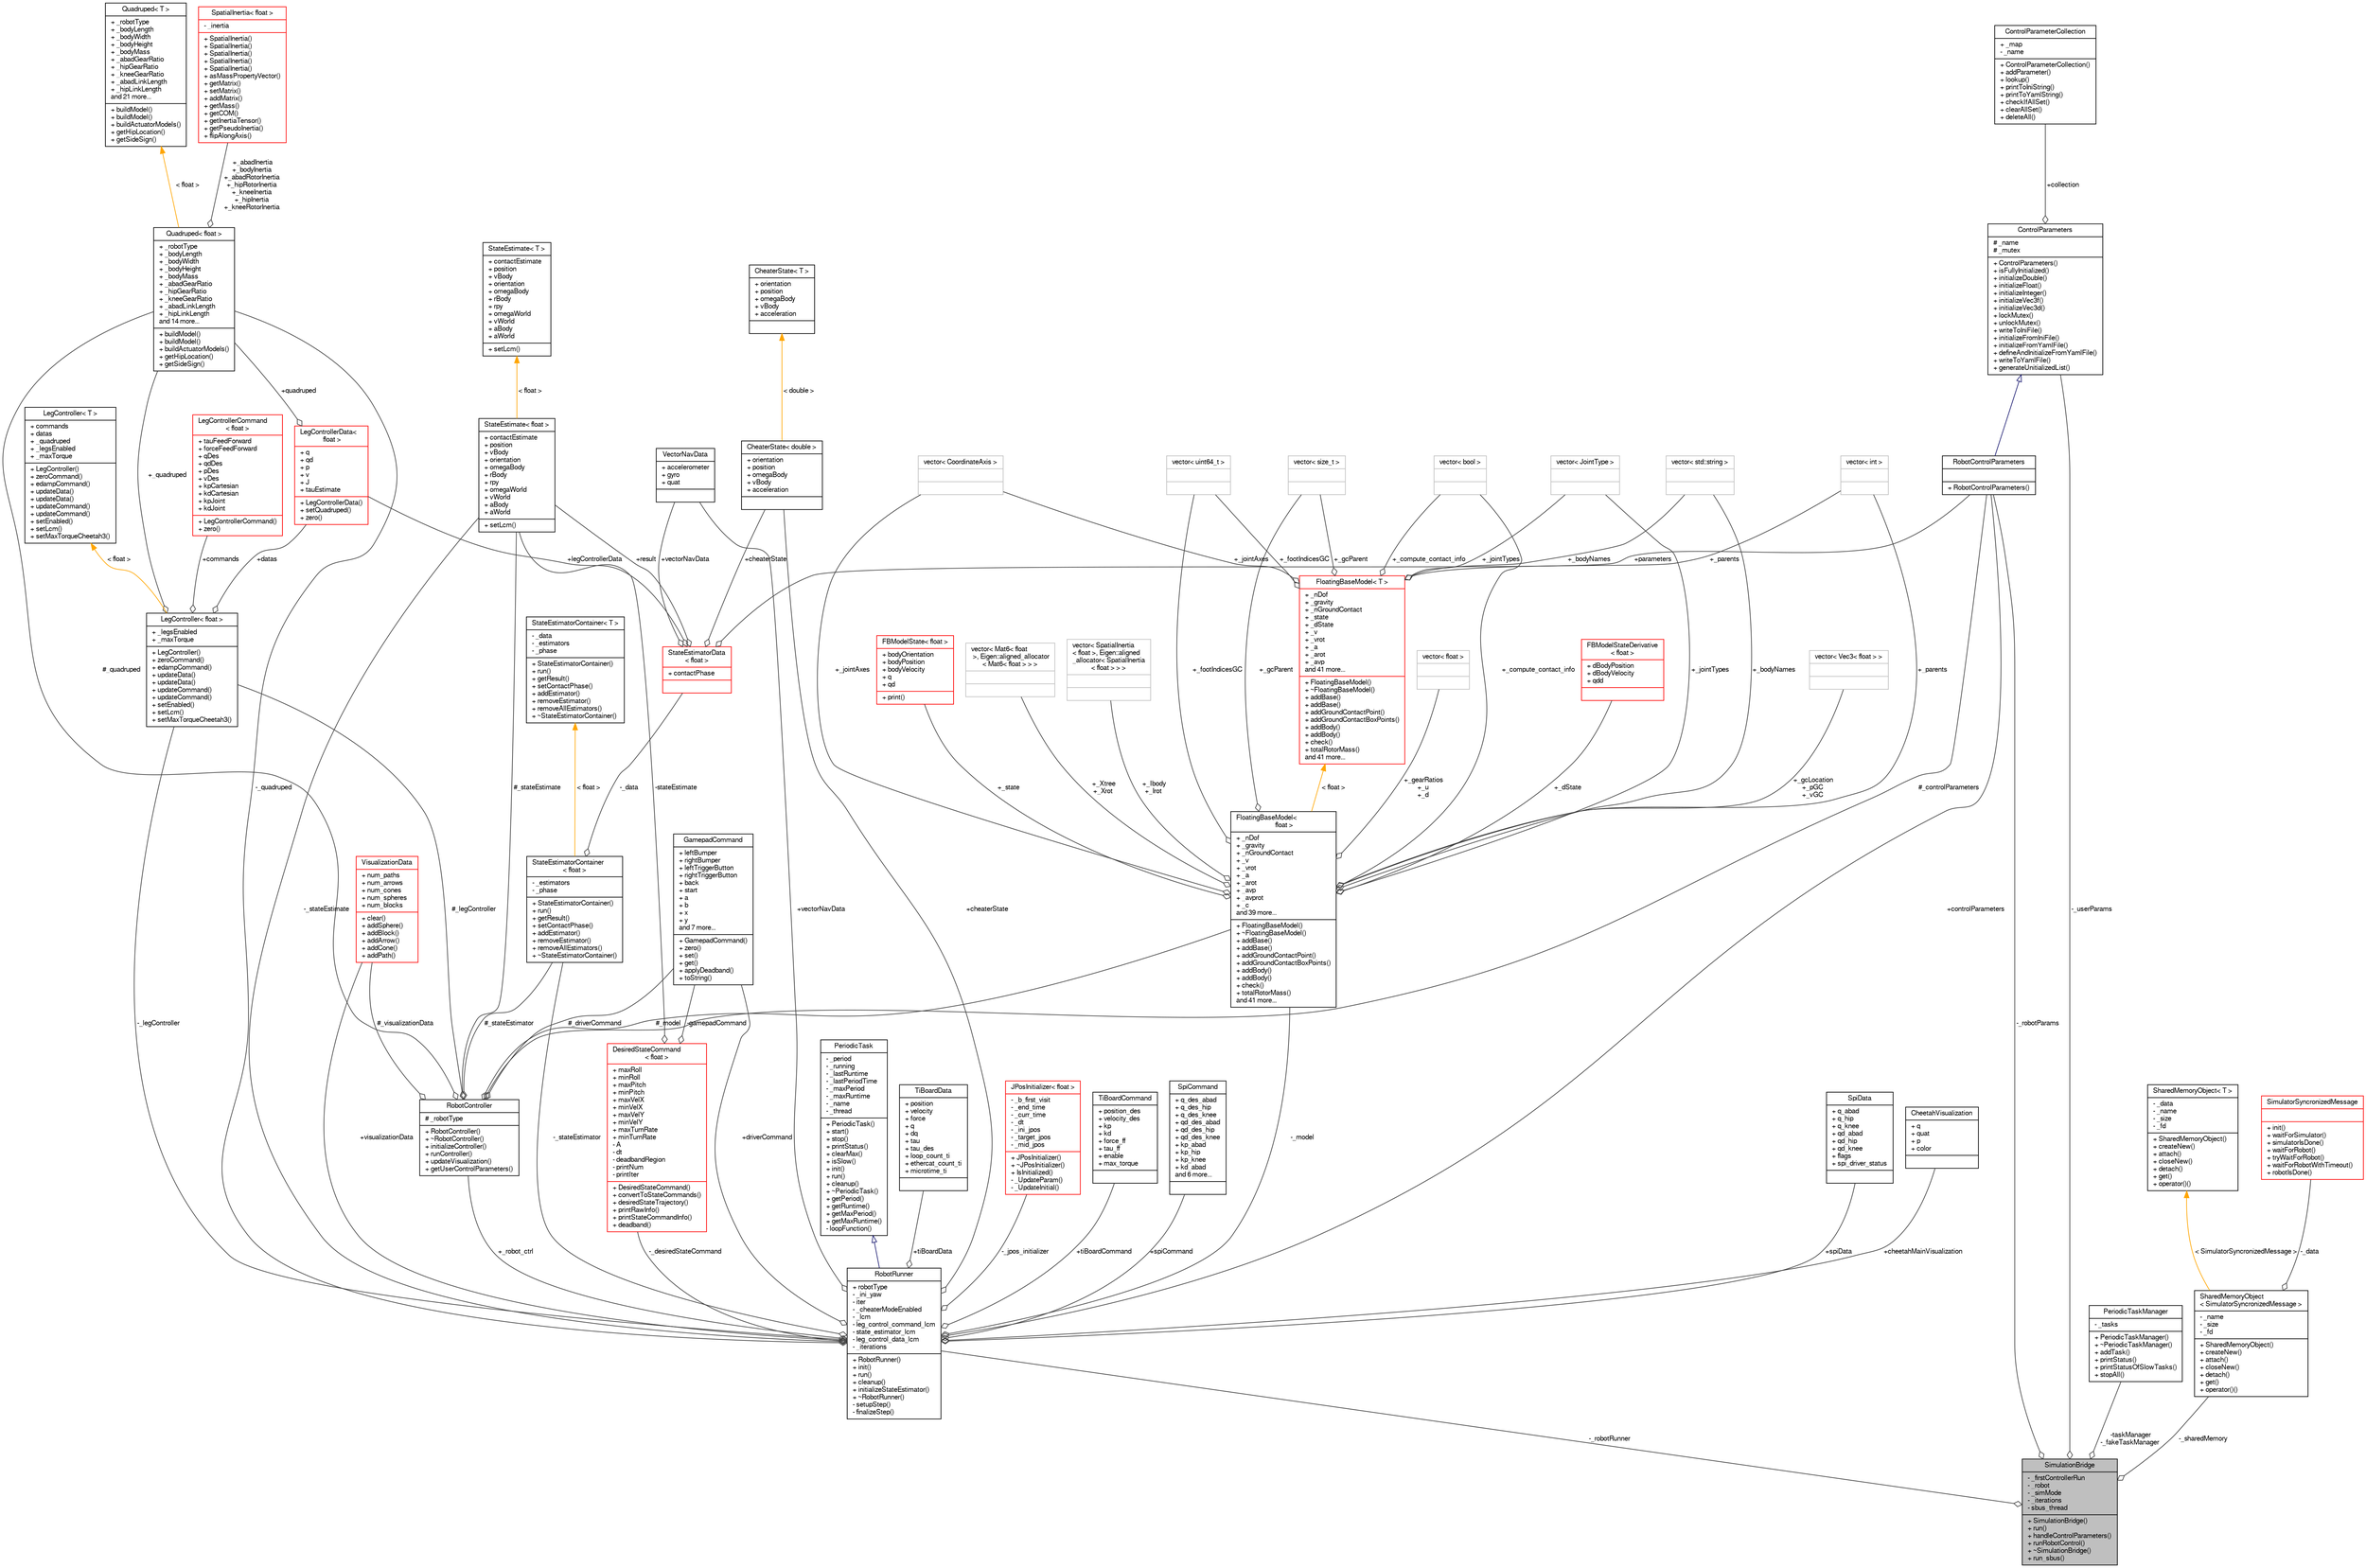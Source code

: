 digraph "SimulationBridge"
{
  edge [fontname="FreeSans",fontsize="10",labelfontname="FreeSans",labelfontsize="10"];
  node [fontname="FreeSans",fontsize="10",shape=record];
  Node1 [label="{SimulationBridge\n|- _firstControllerRun\l- _robot\l- _simMode\l- _iterations\l- sbus_thread\l|+ SimulationBridge()\l+ run()\l+ handleControlParameters()\l+ runRobotControl()\l+ ~SimulationBridge()\l+ run_sbus()\l}",height=0.2,width=0.4,color="black", fillcolor="grey75", style="filled", fontcolor="black"];
  Node2 -> Node1 [color="grey25",fontsize="10",style="solid",label=" -_robotRunner" ,arrowhead="odiamond",fontname="FreeSans"];
  Node2 [label="{RobotRunner\n|+ robotType\l- _ini_yaw\l- iter\l- _cheaterModeEnabled\l- _lcm\l- leg_control_command_lcm\l- state_estimator_lcm\l- leg_control_data_lcm\l- _iterations\l|+ RobotRunner()\l+ init()\l+ run()\l+ cleanup()\l+ initializeStateEstimator()\l+ ~RobotRunner()\l- setupStep()\l- finalizeStep()\l}",height=0.2,width=0.4,color="black", fillcolor="white", style="filled",URL="$d9/d42/class_robot_runner.html"];
  Node3 -> Node2 [dir="back",color="midnightblue",fontsize="10",style="solid",arrowtail="onormal",fontname="FreeSans"];
  Node3 [label="{PeriodicTask\n|- _period\l- _running\l- _lastRuntime\l- _lastPeriodTime\l- _maxPeriod\l- _maxRuntime\l- _name\l- _thread\l|+ PeriodicTask()\l+ start()\l+ stop()\l+ printStatus()\l+ clearMax()\l+ isSlow()\l+ init()\l+ run()\l+ cleanup()\l+ ~PeriodicTask()\l+ getPeriod()\l+ getRuntime()\l+ getMaxPeriod()\l+ getMaxRuntime()\l- loopFunction()\l}",height=0.2,width=0.4,color="black", fillcolor="white", style="filled",URL="$de/d2f/class_periodic_task.html"];
  Node4 -> Node2 [color="grey25",fontsize="10",style="solid",label=" -_stateEstimate" ,arrowhead="odiamond",fontname="FreeSans"];
  Node4 [label="{StateEstimate\< float \>\n|+ contactEstimate\l+ position\l+ vBody\l+ orientation\l+ omegaBody\l+ rBody\l+ rpy\l+ omegaWorld\l+ vWorld\l+ aBody\l+ aWorld\l|+ setLcm()\l}",height=0.2,width=0.4,color="black", fillcolor="white", style="filled",URL="$dd/df3/struct_state_estimate.html"];
  Node5 -> Node4 [dir="back",color="orange",fontsize="10",style="solid",label=" \< float \>" ,fontname="FreeSans"];
  Node5 [label="{StateEstimate\< T \>\n|+ contactEstimate\l+ position\l+ vBody\l+ orientation\l+ omegaBody\l+ rBody\l+ rpy\l+ omegaWorld\l+ vWorld\l+ aBody\l+ aWorld\l|+ setLcm()\l}",height=0.2,width=0.4,color="black", fillcolor="white", style="filled",URL="$dd/df3/struct_state_estimate.html"];
  Node6 -> Node2 [color="grey25",fontsize="10",style="solid",label=" +spiData" ,arrowhead="odiamond",fontname="FreeSans"];
  Node6 [label="{SpiData\n|+ q_abad\l+ q_hip\l+ q_knee\l+ qd_abad\l+ qd_hip\l+ qd_knee\l+ flags\l+ spi_driver_status\l|}",height=0.2,width=0.4,color="black", fillcolor="white", style="filled",URL="$d5/d09/struct_spi_data.html"];
  Node7 -> Node2 [color="grey25",fontsize="10",style="solid",label=" +cheetahMainVisualization" ,arrowhead="odiamond",fontname="FreeSans"];
  Node7 [label="{CheetahVisualization\n|+ q\l+ quat\l+ p\l+ color\l|}",height=0.2,width=0.4,color="black", fillcolor="white", style="filled",URL="$d0/d6d/struct_cheetah_visualization.html"];
  Node8 -> Node2 [color="grey25",fontsize="10",style="solid",label=" -_model" ,arrowhead="odiamond",fontname="FreeSans"];
  Node8 [label="{FloatingBaseModel\<\l float \>\n|+ _nDof\l+ _gravity\l+ _nGroundContact\l+ _v\l+ _vrot\l+ _a\l+ _arot\l+ _avp\l+ _avprot\l+ _c\land 39 more...\l|+ FloatingBaseModel()\l+ ~FloatingBaseModel()\l+ addBase()\l+ addBase()\l+ addGroundContactPoint()\l+ addGroundContactBoxPoints()\l+ addBody()\l+ addBody()\l+ check()\l+ totalRotorMass()\land 41 more...\l}",height=0.2,width=0.4,color="black", fillcolor="white", style="filled",URL="$d6/db1/class_floating_base_model.html"];
  Node9 -> Node8 [color="grey25",fontsize="10",style="solid",label=" +_state" ,arrowhead="odiamond",fontname="FreeSans"];
  Node9 [label="{FBModelState\< float \>\n|+ bodyOrientation\l+ bodyPosition\l+ bodyVelocity\l+ q\l+ qd\l|+ print()\l}",height=0.2,width=0.4,color="red", fillcolor="white", style="filled",URL="$de/d75/struct_f_b_model_state.html"];
  Node10 -> Node8 [color="grey25",fontsize="10",style="solid",label=" +_Xtree\n+_Xrot" ,arrowhead="odiamond",fontname="FreeSans"];
  Node10 [label="{vector\< Mat6\< float\l \>, Eigen::aligned_allocator\l\< Mat6\< float \> \> \>\n||}",height=0.2,width=0.4,color="grey75", fillcolor="white", style="filled"];
  Node11 -> Node8 [color="grey25",fontsize="10",style="solid",label=" +_Ibody\n+_Irot" ,arrowhead="odiamond",fontname="FreeSans"];
  Node11 [label="{vector\< SpatialInertia\l\< float \>, Eigen::aligned\l_allocator\< SpatialInertia\l\< float \> \> \>\n||}",height=0.2,width=0.4,color="grey75", fillcolor="white", style="filled"];
  Node12 -> Node8 [color="grey25",fontsize="10",style="solid",label=" +_jointTypes" ,arrowhead="odiamond",fontname="FreeSans"];
  Node12 [label="{vector\< JointType \>\n||}",height=0.2,width=0.4,color="grey75", fillcolor="white", style="filled"];
  Node13 -> Node8 [color="grey25",fontsize="10",style="solid",label=" +_jointAxes" ,arrowhead="odiamond",fontname="FreeSans"];
  Node13 [label="{vector\< CoordinateAxis \>\n||}",height=0.2,width=0.4,color="grey75", fillcolor="white", style="filled"];
  Node14 -> Node8 [color="grey25",fontsize="10",style="solid",label=" +_footIndicesGC" ,arrowhead="odiamond",fontname="FreeSans"];
  Node14 [label="{vector\< uint64_t \>\n||}",height=0.2,width=0.4,color="grey75", fillcolor="white", style="filled"];
  Node15 -> Node8 [color="grey25",fontsize="10",style="solid",label=" +_gcParent" ,arrowhead="odiamond",fontname="FreeSans"];
  Node15 [label="{vector\< size_t \>\n||}",height=0.2,width=0.4,color="grey75", fillcolor="white", style="filled"];
  Node16 -> Node8 [color="grey25",fontsize="10",style="solid",label=" +_gearRatios\n+_u\n+_d" ,arrowhead="odiamond",fontname="FreeSans"];
  Node16 [label="{vector\< float \>\n||}",height=0.2,width=0.4,color="grey75", fillcolor="white", style="filled"];
  Node17 -> Node8 [color="grey25",fontsize="10",style="solid",label=" +_parents" ,arrowhead="odiamond",fontname="FreeSans"];
  Node17 [label="{vector\< int \>\n||}",height=0.2,width=0.4,color="grey75", fillcolor="white", style="filled"];
  Node18 -> Node8 [color="grey25",fontsize="10",style="solid",label=" +_dState" ,arrowhead="odiamond",fontname="FreeSans"];
  Node18 [label="{FBModelStateDerivative\l\< float \>\n|+ dBodyPosition\l+ dBodyVelocity\l+ qdd\l|}",height=0.2,width=0.4,color="red", fillcolor="white", style="filled",URL="$de/dce/struct_f_b_model_state_derivative.html"];
  Node19 -> Node8 [color="grey25",fontsize="10",style="solid",label=" +_compute_contact_info" ,arrowhead="odiamond",fontname="FreeSans"];
  Node19 [label="{vector\< bool \>\n||}",height=0.2,width=0.4,color="grey75", fillcolor="white", style="filled"];
  Node20 -> Node8 [color="grey25",fontsize="10",style="solid",label=" +_bodyNames" ,arrowhead="odiamond",fontname="FreeSans"];
  Node20 [label="{vector\< std::string \>\n||}",height=0.2,width=0.4,color="grey75", fillcolor="white", style="filled"];
  Node21 -> Node8 [color="grey25",fontsize="10",style="solid",label=" +_gcLocation\n+_pGC\n+_vGC" ,arrowhead="odiamond",fontname="FreeSans"];
  Node21 [label="{vector\< Vec3\< float \> \>\n||}",height=0.2,width=0.4,color="grey75", fillcolor="white", style="filled"];
  Node22 -> Node8 [dir="back",color="orange",fontsize="10",style="solid",label=" \< float \>" ,fontname="FreeSans"];
  Node22 [label="{FloatingBaseModel\< T \>\n|+ _nDof\l+ _gravity\l+ _nGroundContact\l+ _state\l+ _dState\l+ _v\l+ _vrot\l+ _a\l+ _arot\l+ _avp\land 41 more...\l|+ FloatingBaseModel()\l+ ~FloatingBaseModel()\l+ addBase()\l+ addBase()\l+ addGroundContactPoint()\l+ addGroundContactBoxPoints()\l+ addBody()\l+ addBody()\l+ check()\l+ totalRotorMass()\land 41 more...\l}",height=0.2,width=0.4,color="red", fillcolor="white", style="filled",URL="$d6/db1/class_floating_base_model.html"];
  Node12 -> Node22 [color="grey25",fontsize="10",style="solid",label=" +_jointTypes" ,arrowhead="odiamond",fontname="FreeSans"];
  Node13 -> Node22 [color="grey25",fontsize="10",style="solid",label=" +_jointAxes" ,arrowhead="odiamond",fontname="FreeSans"];
  Node14 -> Node22 [color="grey25",fontsize="10",style="solid",label=" +_footIndicesGC" ,arrowhead="odiamond",fontname="FreeSans"];
  Node15 -> Node22 [color="grey25",fontsize="10",style="solid",label=" +_gcParent" ,arrowhead="odiamond",fontname="FreeSans"];
  Node17 -> Node22 [color="grey25",fontsize="10",style="solid",label=" +_parents" ,arrowhead="odiamond",fontname="FreeSans"];
  Node19 -> Node22 [color="grey25",fontsize="10",style="solid",label=" +_compute_contact_info" ,arrowhead="odiamond",fontname="FreeSans"];
  Node20 -> Node22 [color="grey25",fontsize="10",style="solid",label=" +_bodyNames" ,arrowhead="odiamond",fontname="FreeSans"];
  Node23 -> Node2 [color="grey25",fontsize="10",style="solid",label=" -_legController" ,arrowhead="odiamond",fontname="FreeSans"];
  Node23 [label="{LegController\< float \>\n|+ _legsEnabled\l+ _maxTorque\l|+ LegController()\l+ zeroCommand()\l+ edampCommand()\l+ updateData()\l+ updateData()\l+ updateCommand()\l+ updateCommand()\l+ setEnabled()\l+ setLcm()\l+ setMaxTorqueCheetah3()\l}",height=0.2,width=0.4,color="black", fillcolor="white", style="filled",URL="$d0/d96/class_leg_controller.html"];
  Node24 -> Node23 [color="grey25",fontsize="10",style="solid",label=" +datas" ,arrowhead="odiamond",fontname="FreeSans"];
  Node24 [label="{LegControllerData\<\l float \>\n|+ q\l+ qd\l+ p\l+ v\l+ J\l+ tauEstimate\l|+ LegControllerData()\l+ setQuadruped()\l+ zero()\l}",height=0.2,width=0.4,color="red", fillcolor="white", style="filled",URL="$d7/d6e/struct_leg_controller_data.html"];
  Node25 -> Node24 [color="grey25",fontsize="10",style="solid",label=" +quadruped" ,arrowhead="odiamond",fontname="FreeSans"];
  Node25 [label="{Quadruped\< float \>\n|+ _robotType\l+ _bodyLength\l+ _bodyWidth\l+ _bodyHeight\l+ _bodyMass\l+ _abadGearRatio\l+ _hipGearRatio\l+ _kneeGearRatio\l+ _abadLinkLength\l+ _hipLinkLength\land 14 more...\l|+ buildModel()\l+ buildModel()\l+ buildActuatorModels()\l+ getHipLocation()\l+ getSideSign()\l}",height=0.2,width=0.4,color="black", fillcolor="white", style="filled",URL="$dc/d66/class_quadruped.html"];
  Node26 -> Node25 [color="grey25",fontsize="10",style="solid",label=" +_abadInertia\n+_bodyInertia\n+_abadRotorInertia\n+_hipRotorInertia\n+_kneeInertia\n+_hipInertia\n+_kneeRotorInertia" ,arrowhead="odiamond",fontname="FreeSans"];
  Node26 [label="{SpatialInertia\< float \>\n|- _inertia\l|+ SpatialInertia()\l+ SpatialInertia()\l+ SpatialInertia()\l+ SpatialInertia()\l+ SpatialInertia()\l+ asMassPropertyVector()\l+ getMatrix()\l+ setMatrix()\l+ addMatrix()\l+ getMass()\l+ getCOM()\l+ getInertiaTensor()\l+ getPseudoInertia()\l+ flipAlongAxis()\l}",height=0.2,width=0.4,color="red", fillcolor="white", style="filled",URL="$d6/d81/class_spatial_inertia.html"];
  Node27 -> Node25 [dir="back",color="orange",fontsize="10",style="solid",label=" \< float \>" ,fontname="FreeSans"];
  Node27 [label="{Quadruped\< T \>\n|+ _robotType\l+ _bodyLength\l+ _bodyWidth\l+ _bodyHeight\l+ _bodyMass\l+ _abadGearRatio\l+ _hipGearRatio\l+ _kneeGearRatio\l+ _abadLinkLength\l+ _hipLinkLength\land 21 more...\l|+ buildModel()\l+ buildModel()\l+ buildActuatorModels()\l+ getHipLocation()\l+ getSideSign()\l}",height=0.2,width=0.4,color="black", fillcolor="white", style="filled",URL="$dc/d66/class_quadruped.html"];
  Node25 -> Node23 [color="grey25",fontsize="10",style="solid",label=" +_quadruped" ,arrowhead="odiamond",fontname="FreeSans"];
  Node28 -> Node23 [color="grey25",fontsize="10",style="solid",label=" +commands" ,arrowhead="odiamond",fontname="FreeSans"];
  Node28 [label="{LegControllerCommand\l\< float \>\n|+ tauFeedForward\l+ forceFeedForward\l+ qDes\l+ qdDes\l+ pDes\l+ vDes\l+ kpCartesian\l+ kdCartesian\l+ kpJoint\l+ kdJoint\l|+ LegControllerCommand()\l+ zero()\l}",height=0.2,width=0.4,color="red", fillcolor="white", style="filled",URL="$d1/d6a/struct_leg_controller_command.html"];
  Node29 -> Node23 [dir="back",color="orange",fontsize="10",style="solid",label=" \< float \>" ,fontname="FreeSans"];
  Node29 [label="{LegController\< T \>\n|+ commands\l+ datas\l+ _quadruped\l+ _legsEnabled\l+ _maxTorque\l|+ LegController()\l+ zeroCommand()\l+ edampCommand()\l+ updateData()\l+ updateData()\l+ updateCommand()\l+ updateCommand()\l+ setEnabled()\l+ setLcm()\l+ setMaxTorqueCheetah3()\l}",height=0.2,width=0.4,color="black", fillcolor="white", style="filled",URL="$d0/d96/class_leg_controller.html"];
  Node30 -> Node2 [color="grey25",fontsize="10",style="solid",label=" +vectorNavData" ,arrowhead="odiamond",fontname="FreeSans"];
  Node30 [label="{VectorNavData\n|+ accelerometer\l+ gyro\l+ quat\l|}",height=0.2,width=0.4,color="black", fillcolor="white", style="filled",URL="$df/d06/struct_vector_nav_data.html"];
  Node31 -> Node2 [color="grey25",fontsize="10",style="solid",label=" +cheaterState" ,arrowhead="odiamond",fontname="FreeSans"];
  Node31 [label="{CheaterState\< double \>\n|+ orientation\l+ position\l+ omegaBody\l+ vBody\l+ acceleration\l|}",height=0.2,width=0.4,color="black", fillcolor="white", style="filled",URL="$d2/d3e/struct_cheater_state.html"];
  Node32 -> Node31 [dir="back",color="orange",fontsize="10",style="solid",label=" \< double \>" ,fontname="FreeSans"];
  Node32 [label="{CheaterState\< T \>\n|+ orientation\l+ position\l+ omegaBody\l+ vBody\l+ acceleration\l|}",height=0.2,width=0.4,color="black", fillcolor="white", style="filled",URL="$d2/d3e/struct_cheater_state.html"];
  Node33 -> Node2 [color="grey25",fontsize="10",style="solid",label=" +_robot_ctrl" ,arrowhead="odiamond",fontname="FreeSans"];
  Node33 [label="{RobotController\n|# _robotType\l|+ RobotController()\l+ ~RobotController()\l+ initializeController()\l+ runController()\l+ updateVisualization()\l+ getUserControlParameters()\l}",height=0.2,width=0.4,color="black", fillcolor="white", style="filled",URL="$d4/d6a/class_robot_controller.html"];
  Node4 -> Node33 [color="grey25",fontsize="10",style="solid",label=" #_stateEstimate" ,arrowhead="odiamond",fontname="FreeSans"];
  Node23 -> Node33 [color="grey25",fontsize="10",style="solid",label=" #_legController" ,arrowhead="odiamond",fontname="FreeSans"];
  Node8 -> Node33 [color="grey25",fontsize="10",style="solid",label=" #_model" ,arrowhead="odiamond",fontname="FreeSans"];
  Node25 -> Node33 [color="grey25",fontsize="10",style="solid",label=" #_quadruped" ,arrowhead="odiamond",fontname="FreeSans"];
  Node34 -> Node33 [color="grey25",fontsize="10",style="solid",label=" #_visualizationData" ,arrowhead="odiamond",fontname="FreeSans"];
  Node34 [label="{VisualizationData\n|+ num_paths\l+ num_arrows\l+ num_cones\l+ num_spheres\l+ num_blocks\l|+ clear()\l+ addSphere()\l+ addBlock()\l+ addArrow()\l+ addCone()\l+ addPath()\l}",height=0.2,width=0.4,color="red", fillcolor="white", style="filled",URL="$d3/d60/struct_visualization_data.html"];
  Node35 -> Node33 [color="grey25",fontsize="10",style="solid",label=" #_stateEstimator" ,arrowhead="odiamond",fontname="FreeSans"];
  Node35 [label="{StateEstimatorContainer\l\< float \>\n|- _estimators\l- _phase\l|+ StateEstimatorContainer()\l+ run()\l+ getResult()\l+ setContactPhase()\l+ addEstimator()\l+ removeEstimator()\l+ removeAllEstimators()\l+ ~StateEstimatorContainer()\l}",height=0.2,width=0.4,color="black", fillcolor="white", style="filled",URL="$d1/d3b/class_state_estimator_container.html"];
  Node36 -> Node35 [color="grey25",fontsize="10",style="solid",label=" -_data" ,arrowhead="odiamond",fontname="FreeSans"];
  Node36 [label="{StateEstimatorData\l\< float \>\n|+ contactPhase\l|}",height=0.2,width=0.4,color="red", fillcolor="white", style="filled",URL="$d1/d0d/struct_state_estimator_data.html"];
  Node4 -> Node36 [color="grey25",fontsize="10",style="solid",label=" +result" ,arrowhead="odiamond",fontname="FreeSans"];
  Node24 -> Node36 [color="grey25",fontsize="10",style="solid",label=" +legControllerData" ,arrowhead="odiamond",fontname="FreeSans"];
  Node30 -> Node36 [color="grey25",fontsize="10",style="solid",label=" +vectorNavData" ,arrowhead="odiamond",fontname="FreeSans"];
  Node31 -> Node36 [color="grey25",fontsize="10",style="solid",label=" +cheaterState" ,arrowhead="odiamond",fontname="FreeSans"];
  Node37 -> Node36 [color="grey25",fontsize="10",style="solid",label=" +parameters" ,arrowhead="odiamond",fontname="FreeSans"];
  Node37 [label="{RobotControlParameters\n||+ RobotControlParameters()\l}",height=0.2,width=0.4,color="black", fillcolor="white", style="filled",URL="$d0/d73/class_robot_control_parameters.html"];
  Node38 -> Node37 [dir="back",color="midnightblue",fontsize="10",style="solid",arrowtail="onormal",fontname="FreeSans"];
  Node38 [label="{ControlParameters\n|# _name\l# _mutex\l|+ ControlParameters()\l+ isFullyInitialized()\l+ initializeDouble()\l+ initializeFloat()\l+ initializeInteger()\l+ initializeVec3f()\l+ initializeVec3d()\l+ lockMutex()\l+ unlockMutex()\l+ writeToIniFile()\l+ initializeFromIniFile()\l+ initializeFromYamlFile()\l+ defineAndInitializeFromYamlFile()\l+ writeToYamlFile()\l+ generateUnitializedList()\l}",height=0.2,width=0.4,color="black", fillcolor="white", style="filled",URL="$d8/d86/class_control_parameters.html"];
  Node39 -> Node38 [color="grey25",fontsize="10",style="solid",label=" +collection" ,arrowhead="odiamond",fontname="FreeSans"];
  Node39 [label="{ControlParameterCollection\n|+ _map\l- _name\l|+ ControlParameterCollection()\l+ addParameter()\l+ lookup()\l+ printToIniString()\l+ printToYamlString()\l+ checkIfAllSet()\l+ clearAllSet()\l+ deleteAll()\l}",height=0.2,width=0.4,color="black", fillcolor="white", style="filled",URL="$dd/da1/class_control_parameter_collection.html"];
  Node40 -> Node35 [dir="back",color="orange",fontsize="10",style="solid",label=" \< float \>" ,fontname="FreeSans"];
  Node40 [label="{StateEstimatorContainer\< T \>\n|- _data\l- _estimators\l- _phase\l|+ StateEstimatorContainer()\l+ run()\l+ getResult()\l+ setContactPhase()\l+ addEstimator()\l+ removeEstimator()\l+ removeAllEstimators()\l+ ~StateEstimatorContainer()\l}",height=0.2,width=0.4,color="black", fillcolor="white", style="filled",URL="$d1/d3b/class_state_estimator_container.html"];
  Node41 -> Node33 [color="grey25",fontsize="10",style="solid",label=" #_driverCommand" ,arrowhead="odiamond",fontname="FreeSans"];
  Node41 [label="{GamepadCommand\n|+ leftBumper\l+ rightBumper\l+ leftTriggerButton\l+ rightTriggerButton\l+ back\l+ start\l+ a\l+ b\l+ x\l+ y\land 7 more...\l|+ GamepadCommand()\l+ zero()\l+ set()\l+ get()\l+ applyDeadband()\l+ toString()\l}",height=0.2,width=0.4,color="black", fillcolor="white", style="filled",URL="$d4/d51/struct_gamepad_command.html"];
  Node37 -> Node33 [color="grey25",fontsize="10",style="solid",label=" #_controlParameters" ,arrowhead="odiamond",fontname="FreeSans"];
  Node42 -> Node2 [color="grey25",fontsize="10",style="solid",label=" +tiBoardData" ,arrowhead="odiamond",fontname="FreeSans"];
  Node42 [label="{TiBoardData\n|+ position\l+ velocity\l+ force\l+ q\l+ dq\l+ tau\l+ tau_des\l+ loop_count_ti\l+ ethercat_count_ti\l+ microtime_ti\l|}",height=0.2,width=0.4,color="black", fillcolor="white", style="filled",URL="$de/de1/struct_ti_board_data.html"];
  Node25 -> Node2 [color="grey25",fontsize="10",style="solid",label=" -_quadruped" ,arrowhead="odiamond",fontname="FreeSans"];
  Node35 -> Node2 [color="grey25",fontsize="10",style="solid",label=" -_stateEstimator" ,arrowhead="odiamond",fontname="FreeSans"];
  Node34 -> Node2 [color="grey25",fontsize="10",style="solid",label=" +visualizationData" ,arrowhead="odiamond",fontname="FreeSans"];
  Node43 -> Node2 [color="grey25",fontsize="10",style="solid",label=" -_desiredStateCommand" ,arrowhead="odiamond",fontname="FreeSans"];
  Node43 [label="{DesiredStateCommand\l\< float \>\n|+ maxRoll\l+ minRoll\l+ maxPitch\l+ minPitch\l+ maxVelX\l+ minVelX\l+ maxVelY\l+ minVelY\l+ maxTurnRate\l+ minTurnRate\l- A\l- dt\l- deadbandRegion\l- printNum\l- printIter\l|+ DesiredStateCommand()\l+ convertToStateCommands()\l+ desiredStateTrajectory()\l+ printRawInfo()\l+ printStateCommandInfo()\l+ deadband()\l}",height=0.2,width=0.4,color="red", fillcolor="white", style="filled",URL="$d0/d27/class_desired_state_command.html"];
  Node4 -> Node43 [color="grey25",fontsize="10",style="solid",label=" -stateEstimate" ,arrowhead="odiamond",fontname="FreeSans"];
  Node41 -> Node43 [color="grey25",fontsize="10",style="solid",label=" -gamepadCommand" ,arrowhead="odiamond",fontname="FreeSans"];
  Node44 -> Node2 [color="grey25",fontsize="10",style="solid",label=" -_jpos_initializer" ,arrowhead="odiamond",fontname="FreeSans"];
  Node44 [label="{JPosInitializer\< float \>\n|- _b_first_visit\l- _end_time\l- _curr_time\l- _dt\l- _ini_jpos\l- _target_jpos\l- _mid_jpos\l|+ JPosInitializer()\l+ ~JPosInitializer()\l+ IsInitialized()\l- _UpdateParam()\l- _UpdateInitial()\l}",height=0.2,width=0.4,color="red", fillcolor="white", style="filled",URL="$d6/d0e/class_j_pos_initializer.html"];
  Node45 -> Node2 [color="grey25",fontsize="10",style="solid",label=" +tiBoardCommand" ,arrowhead="odiamond",fontname="FreeSans"];
  Node45 [label="{TiBoardCommand\n|+ position_des\l+ velocity_des\l+ kp\l+ kd\l+ force_ff\l+ tau_ff\l+ enable\l+ max_torque\l|}",height=0.2,width=0.4,color="black", fillcolor="white", style="filled",URL="$d8/d03/struct_ti_board_command.html"];
  Node41 -> Node2 [color="grey25",fontsize="10",style="solid",label=" +driverCommand" ,arrowhead="odiamond",fontname="FreeSans"];
  Node37 -> Node2 [color="grey25",fontsize="10",style="solid",label=" +controlParameters" ,arrowhead="odiamond",fontname="FreeSans"];
  Node46 -> Node2 [color="grey25",fontsize="10",style="solid",label=" +spiCommand" ,arrowhead="odiamond",fontname="FreeSans"];
  Node46 [label="{SpiCommand\n|+ q_des_abad\l+ q_des_hip\l+ q_des_knee\l+ qd_des_abad\l+ qd_des_hip\l+ qd_des_knee\l+ kp_abad\l+ kp_hip\l+ kp_knee\l+ kd_abad\land 6 more...\l|}",height=0.2,width=0.4,color="black", fillcolor="white", style="filled",URL="$d0/ddd/struct_spi_command.html"];
  Node38 -> Node1 [color="grey25",fontsize="10",style="solid",label=" -_userParams" ,arrowhead="odiamond",fontname="FreeSans"];
  Node47 -> Node1 [color="grey25",fontsize="10",style="solid",label=" -taskManager\n-_fakeTaskManager" ,arrowhead="odiamond",fontname="FreeSans"];
  Node47 [label="{PeriodicTaskManager\n|- _tasks\l|+ PeriodicTaskManager()\l+ ~PeriodicTaskManager()\l+ addTask()\l+ printStatus()\l+ printStatusOfSlowTasks()\l+ stopAll()\l}",height=0.2,width=0.4,color="black", fillcolor="white", style="filled",URL="$d2/d31/class_periodic_task_manager.html"];
  Node48 -> Node1 [color="grey25",fontsize="10",style="solid",label=" -_sharedMemory" ,arrowhead="odiamond",fontname="FreeSans"];
  Node48 [label="{SharedMemoryObject\l\< SimulatorSyncronizedMessage \>\n|- _name\l- _size\l- _fd\l|+ SharedMemoryObject()\l+ createNew()\l+ attach()\l+ closeNew()\l+ detach()\l+ get()\l+ operator()()\l}",height=0.2,width=0.4,color="black", fillcolor="white", style="filled",URL="$d1/d8d/class_shared_memory_object.html"];
  Node49 -> Node48 [color="grey25",fontsize="10",style="solid",label=" -_data" ,arrowhead="odiamond",fontname="FreeSans"];
  Node49 [label="{SimulatorSyncronizedMessage\n||+ init()\l+ waitForSimulator()\l+ simulatorIsDone()\l+ waitForRobot()\l+ tryWaitForRobot()\l+ waitForRobotWithTimeout()\l+ robotIsDone()\l}",height=0.2,width=0.4,color="red", fillcolor="white", style="filled",URL="$d4/d34/struct_simulator_syncronized_message.html"];
  Node50 -> Node48 [dir="back",color="orange",fontsize="10",style="solid",label=" \< SimulatorSyncronizedMessage \>" ,fontname="FreeSans"];
  Node50 [label="{SharedMemoryObject\< T \>\n|- _data\l- _name\l- _size\l- _fd\l|+ SharedMemoryObject()\l+ createNew()\l+ attach()\l+ closeNew()\l+ detach()\l+ get()\l+ operator()()\l}",height=0.2,width=0.4,color="black", fillcolor="white", style="filled",URL="$d1/d8d/class_shared_memory_object.html"];
  Node37 -> Node1 [color="grey25",fontsize="10",style="solid",label=" -_robotParams" ,arrowhead="odiamond",fontname="FreeSans"];
}
